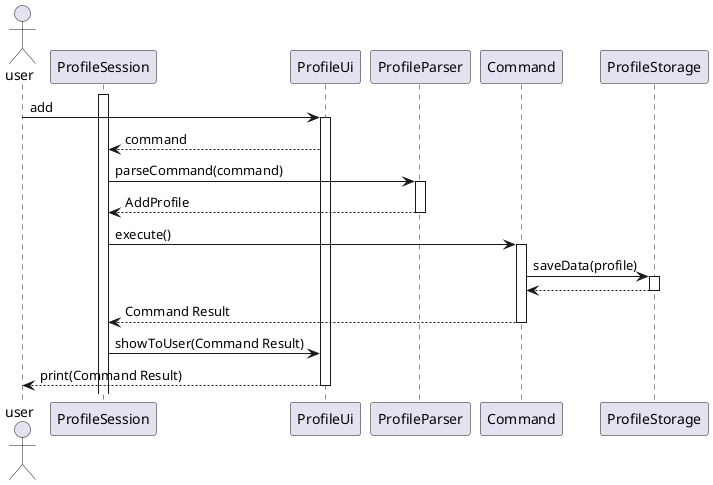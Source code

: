 @startuml
actor user
activate ProfileSession
user -> ProfileUi : add
activate ProfileUi
ProfileUi --> ProfileSession : command

ProfileSession -> ProfileParser : parseCommand(command)
activate ProfileParser
ProfileParser --> ProfileSession : AddProfile
deactivate ProfileParser

ProfileSession -> Command : execute()
activate Command

Command -> ProfileStorage : saveData(profile)
activate ProfileStorage
ProfileStorage --> Command
deactivate ProfileStorage

Command --> ProfileSession : Command Result
deactivate Command

ProfileSession -> ProfileUi : showToUser(Command Result)

ProfileUi --> user: print(Command Result)
deactivate ProfileUi
@enduml